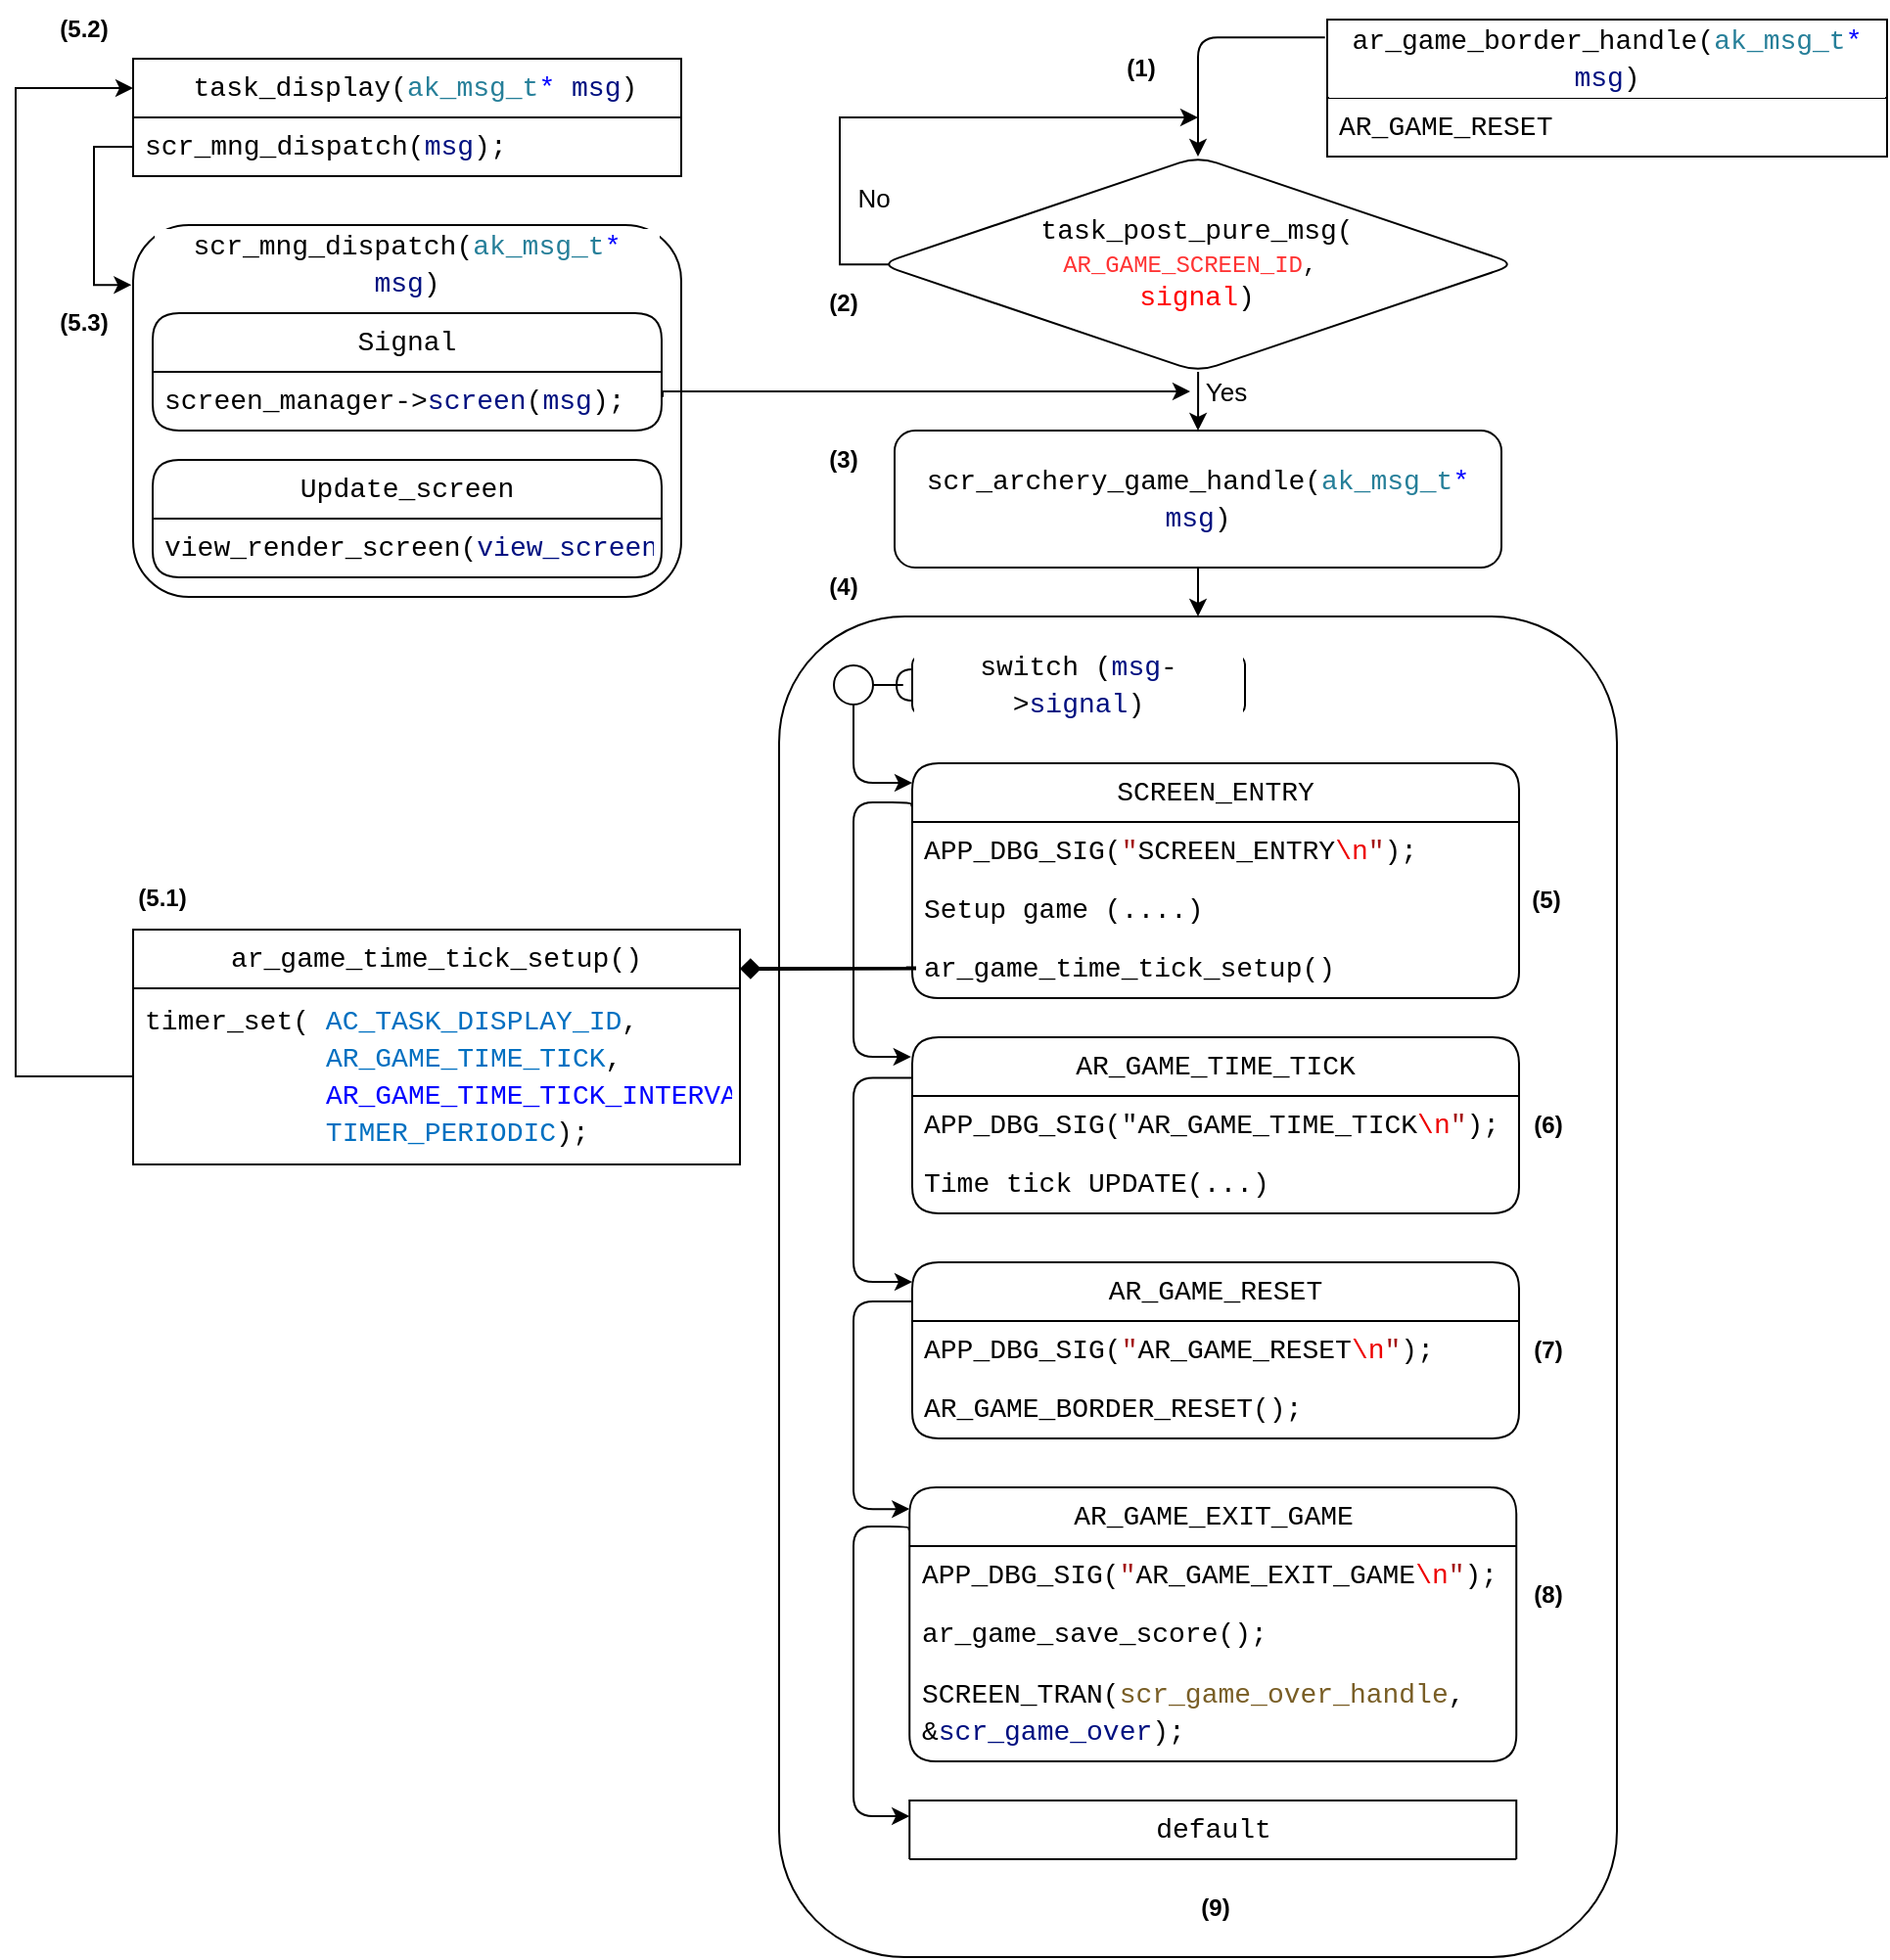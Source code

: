 <mxfile version="21.6.8" type="github">
  <diagram id="C5RBs43oDa-KdzZeNtuy" name="Page-1">
    <mxGraphModel dx="1963" dy="594" grid="1" gridSize="10" guides="1" tooltips="1" connect="1" arrows="1" fold="1" page="1" pageScale="1" pageWidth="827" pageHeight="1169" math="0" shadow="0">
      <root>
        <mxCell id="WIyWlLk6GJQsqaUBKTNV-0" />
        <mxCell id="WIyWlLk6GJQsqaUBKTNV-1" parent="WIyWlLk6GJQsqaUBKTNV-0" />
        <mxCell id="cA05hvII73FCKz61_uem-52" value="" style="edgeStyle=orthogonalEdgeStyle;rounded=1;orthogonalLoop=1;jettySize=auto;html=1;" parent="WIyWlLk6GJQsqaUBKTNV-1" source="cA05hvII73FCKz61_uem-53" target="cA05hvII73FCKz61_uem-54" edge="1">
          <mxGeometry relative="1" as="geometry" />
        </mxCell>
        <mxCell id="cA05hvII73FCKz61_uem-53" value="&lt;div style=&quot;background-color: rgb(255, 255, 255); font-family: Consolas, &amp;quot;Courier New&amp;quot;, monospace; font-size: 14px; line-height: 19px;&quot;&gt;scr_archery_game_handle(&lt;span style=&quot;color: #267f99;&quot;&gt;ak_msg_t&lt;/span&gt;&lt;span style=&quot;color: #0000ff;&quot;&gt;*&lt;/span&gt; &lt;span style=&quot;color: #001080;&quot;&gt;msg&lt;/span&gt;)&lt;/div&gt;" style="rounded=1;whiteSpace=wrap;html=1;fontSize=12;glass=0;strokeWidth=1;shadow=0;" parent="WIyWlLk6GJQsqaUBKTNV-1" vertex="1">
          <mxGeometry x="129" y="360" width="310" height="70" as="geometry" />
        </mxCell>
        <mxCell id="cA05hvII73FCKz61_uem-54" value="" style="rounded=1;whiteSpace=wrap;html=1;fontSize=12;glass=0;strokeWidth=1;shadow=0;" parent="WIyWlLk6GJQsqaUBKTNV-1" vertex="1">
          <mxGeometry x="70" y="455" width="428" height="685" as="geometry" />
        </mxCell>
        <mxCell id="cA05hvII73FCKz61_uem-55" value="" style="edgeStyle=orthogonalEdgeStyle;rounded=1;orthogonalLoop=1;jettySize=auto;html=1;exitX=-0.001;exitY=0.184;exitDx=0;exitDy=0;exitPerimeter=0;entryX=-0.002;entryY=0.118;entryDx=0;entryDy=0;entryPerimeter=0;" parent="WIyWlLk6GJQsqaUBKTNV-1" source="cA05hvII73FCKz61_uem-56" target="cA05hvII73FCKz61_uem-59" edge="1">
          <mxGeometry relative="1" as="geometry">
            <mxPoint x="128" y="710" as="targetPoint" />
            <Array as="points">
              <mxPoint x="138" y="550" />
              <mxPoint x="108" y="550" />
              <mxPoint x="108" y="680" />
              <mxPoint x="137" y="680" />
            </Array>
          </mxGeometry>
        </mxCell>
        <mxCell id="cA05hvII73FCKz61_uem-131" value="" style="edgeStyle=orthogonalEdgeStyle;rounded=0;orthogonalLoop=1;jettySize=auto;html=1;exitX=-0.01;exitY=0.49;exitDx=0;exitDy=0;exitPerimeter=0;strokeWidth=2;endArrow=diamond;endFill=1;" parent="WIyWlLk6GJQsqaUBKTNV-1" source="cA05hvII73FCKz61_uem-58" edge="1">
          <mxGeometry relative="1" as="geometry">
            <mxPoint x="183.1" y="634.25" as="sourcePoint" />
            <mxPoint x="50" y="635" as="targetPoint" />
            <Array as="points">
              <mxPoint x="140" y="635" />
            </Array>
          </mxGeometry>
        </mxCell>
        <mxCell id="cA05hvII73FCKz61_uem-56" value="&lt;div style=&quot;background-color: rgb(255, 255, 255); font-family: Consolas, &amp;quot;Courier New&amp;quot;, monospace; font-size: 14px; line-height: 19px;&quot;&gt;&lt;div style=&quot;line-height: 19px;&quot;&gt;&lt;div style=&quot;line-height: 19px;&quot;&gt;&lt;div style=&quot;line-height: 19px;&quot;&gt;&lt;div style=&quot;line-height: 19px;&quot;&gt;SCREEN_ENTRY&lt;/div&gt;&lt;/div&gt;&lt;/div&gt;&lt;/div&gt;&lt;/div&gt;" style="swimlane;fontStyle=0;childLayout=stackLayout;horizontal=1;startSize=30;horizontalStack=0;resizeParent=1;resizeParentMax=0;resizeLast=0;collapsible=1;marginBottom=0;whiteSpace=wrap;html=1;rounded=1;" parent="WIyWlLk6GJQsqaUBKTNV-1" vertex="1">
          <mxGeometry x="138" y="530" width="310" height="120" as="geometry" />
        </mxCell>
        <mxCell id="cA05hvII73FCKz61_uem-57" value="&lt;div style=&quot;background-color: rgb(255, 255, 255); font-family: Consolas, &amp;quot;Courier New&amp;quot;, monospace; font-size: 14px; line-height: 19px;&quot;&gt;&lt;div style=&quot;line-height: 19px;&quot;&gt;&lt;div style=&quot;line-height: 19px;&quot;&gt;APP_DBG_SIG(&lt;span style=&quot;color: #a31515;&quot;&gt;&quot;&lt;/span&gt;SCREEN_ENTRY&lt;span style=&quot;color: rgb(238, 0, 0);&quot;&gt;\n&lt;/span&gt;&lt;span style=&quot;color: rgb(163, 21, 21);&quot;&gt;&quot;&lt;/span&gt;);&lt;br&gt;&lt;/div&gt;&lt;/div&gt;&lt;/div&gt;" style="text;strokeColor=none;fillColor=none;align=left;verticalAlign=middle;spacingLeft=4;spacingRight=4;overflow=hidden;points=[[0,0.5],[1,0.5]];portConstraint=eastwest;rotatable=0;whiteSpace=wrap;html=1;rounded=1;" parent="cA05hvII73FCKz61_uem-56" vertex="1">
          <mxGeometry y="30" width="310" height="30" as="geometry" />
        </mxCell>
        <mxCell id="cA05hvII73FCKz61_uem-104" value="&lt;div style=&quot;background-color: rgb(255, 255, 255); font-family: Consolas, &amp;quot;Courier New&amp;quot;, monospace; font-size: 14px; line-height: 19px;&quot;&gt;&lt;div style=&quot;line-height: 19px;&quot;&gt;&lt;div style=&quot;line-height: 19px;&quot;&gt;&lt;div style=&quot;line-height: 19px;&quot;&gt;&lt;div style=&quot;line-height: 19px;&quot;&gt;&lt;div style=&quot;line-height: 19px;&quot;&gt;Setup game (....)&lt;/div&gt;&lt;/div&gt;&lt;/div&gt;&lt;/div&gt;&lt;/div&gt;&lt;/div&gt;" style="text;strokeColor=none;fillColor=none;align=left;verticalAlign=middle;spacingLeft=4;spacingRight=4;overflow=hidden;points=[[0,0.5],[1,0.5]];portConstraint=eastwest;rotatable=0;whiteSpace=wrap;html=1;rounded=1;" parent="cA05hvII73FCKz61_uem-56" vertex="1">
          <mxGeometry y="60" width="310" height="30" as="geometry" />
        </mxCell>
        <mxCell id="cA05hvII73FCKz61_uem-58" value="&lt;div style=&quot;background-color: rgb(255, 255, 255); font-family: Consolas, &amp;quot;Courier New&amp;quot;, monospace; font-size: 14px; line-height: 19px;&quot;&gt;&lt;div style=&quot;line-height: 19px;&quot;&gt;&lt;div style=&quot;line-height: 19px;&quot;&gt;&lt;div style=&quot;line-height: 19px;&quot;&gt;&lt;div style=&quot;line-height: 19px;&quot;&gt;&lt;div style=&quot;line-height: 19px;&quot;&gt;&lt;div style=&quot;line-height: 19px;&quot;&gt;ar_game_time_tick_setup()&lt;/div&gt;&lt;/div&gt;&lt;/div&gt;&lt;/div&gt;&lt;/div&gt;&lt;/div&gt;&lt;/div&gt;" style="text;strokeColor=none;fillColor=none;align=left;verticalAlign=middle;spacingLeft=4;spacingRight=4;overflow=hidden;points=[[0,0.5],[1,0.5]];portConstraint=eastwest;rotatable=0;whiteSpace=wrap;html=1;rounded=1;" parent="cA05hvII73FCKz61_uem-56" vertex="1">
          <mxGeometry y="90" width="310" height="30" as="geometry" />
        </mxCell>
        <mxCell id="cA05hvII73FCKz61_uem-59" value="&lt;div style=&quot;background-color: rgb(255, 255, 255); font-family: Consolas, &amp;quot;Courier New&amp;quot;, monospace; font-size: 14px; line-height: 19px;&quot;&gt;&lt;div style=&quot;line-height: 19px;&quot;&gt;&lt;div style=&quot;line-height: 19px;&quot;&gt;&lt;div style=&quot;line-height: 19px;&quot;&gt;&lt;div style=&quot;line-height: 19px;&quot;&gt;AR_GAME_TIME_TICK&lt;/div&gt;&lt;/div&gt;&lt;/div&gt;&lt;/div&gt;&lt;/div&gt;" style="swimlane;fontStyle=0;childLayout=stackLayout;horizontal=1;startSize=30;horizontalStack=0;resizeParent=1;resizeParentMax=0;resizeLast=0;collapsible=1;marginBottom=0;whiteSpace=wrap;html=1;rounded=1;" parent="WIyWlLk6GJQsqaUBKTNV-1" vertex="1">
          <mxGeometry x="138" y="670" width="310" height="90" as="geometry" />
        </mxCell>
        <mxCell id="cA05hvII73FCKz61_uem-60" value="&lt;div style=&quot;background-color: rgb(255, 255, 255); font-family: Consolas, &amp;quot;Courier New&amp;quot;, monospace; font-size: 14px; line-height: 19px;&quot;&gt;&lt;div style=&quot;line-height: 19px;&quot;&gt;&lt;div style=&quot;line-height: 19px;&quot;&gt;&lt;div style=&quot;line-height: 19px;&quot;&gt;APP_DBG_SIG(&quot;AR_GAME_TIME_TICK&lt;span style=&quot;border-color: var(--border-color); color: rgb(238, 0, 0);&quot;&gt;\n&lt;/span&gt;&lt;span style=&quot;border-color: var(--border-color); color: rgb(163, 21, 21);&quot;&gt;&quot;&lt;/span&gt;);&lt;br&gt;&lt;/div&gt;&lt;/div&gt;&lt;/div&gt;&lt;/div&gt;" style="text;strokeColor=none;fillColor=none;align=left;verticalAlign=middle;spacingLeft=4;spacingRight=4;overflow=hidden;points=[[0,0.5],[1,0.5]];portConstraint=eastwest;rotatable=0;whiteSpace=wrap;html=1;rounded=1;" parent="cA05hvII73FCKz61_uem-59" vertex="1">
          <mxGeometry y="30" width="310" height="30" as="geometry" />
        </mxCell>
        <mxCell id="cA05hvII73FCKz61_uem-61" value="&lt;div style=&quot;background-color: rgb(255, 255, 255); font-family: Consolas, &amp;quot;Courier New&amp;quot;, monospace; font-size: 14px; line-height: 19px;&quot;&gt;&lt;div style=&quot;line-height: 19px;&quot;&gt;&lt;div style=&quot;line-height: 19px;&quot;&gt;&lt;div style=&quot;line-height: 19px;&quot;&gt;&lt;div style=&quot;line-height: 19px;&quot;&gt;&lt;div style=&quot;line-height: 19px;&quot;&gt;&lt;div style=&quot;line-height: 19px;&quot;&gt;Time tick UPDATE(...)&lt;/div&gt;&lt;/div&gt;&lt;/div&gt;&lt;/div&gt;&lt;/div&gt;&lt;/div&gt;&lt;/div&gt;" style="text;strokeColor=none;fillColor=none;align=left;verticalAlign=middle;spacingLeft=4;spacingRight=4;overflow=hidden;points=[[0,0.5],[1,0.5]];portConstraint=eastwest;rotatable=0;whiteSpace=wrap;html=1;rounded=1;" parent="cA05hvII73FCKz61_uem-59" vertex="1">
          <mxGeometry y="60" width="310" height="30" as="geometry" />
        </mxCell>
        <mxCell id="cA05hvII73FCKz61_uem-62" value="&lt;div style=&quot;background-color: rgb(255, 255, 255); font-family: Consolas, &amp;quot;Courier New&amp;quot;, monospace; font-size: 14px; line-height: 19px;&quot;&gt;&lt;div style=&quot;line-height: 19px;&quot;&gt;&lt;div style=&quot;line-height: 19px;&quot;&gt;&lt;div style=&quot;line-height: 19px;&quot;&gt;&lt;div style=&quot;line-height: 19px;&quot;&gt;&lt;div style=&quot;line-height: 19px;&quot;&gt;&lt;div style=&quot;line-height: 19px;&quot;&gt;AR_GAME_RESET&lt;/div&gt;&lt;/div&gt;&lt;/div&gt;&lt;/div&gt;&lt;/div&gt;&lt;/div&gt;&lt;/div&gt;" style="swimlane;fontStyle=0;childLayout=stackLayout;horizontal=1;startSize=30;horizontalStack=0;resizeParent=1;resizeParentMax=0;resizeLast=0;collapsible=1;marginBottom=0;whiteSpace=wrap;html=1;rounded=1;" parent="WIyWlLk6GJQsqaUBKTNV-1" vertex="1">
          <mxGeometry x="138" y="785" width="310" height="90" as="geometry" />
        </mxCell>
        <mxCell id="cA05hvII73FCKz61_uem-63" value="&lt;div style=&quot;background-color: rgb(255, 255, 255); font-family: Consolas, &amp;quot;Courier New&amp;quot;, monospace; font-size: 14px; line-height: 19px;&quot;&gt;&lt;div style=&quot;line-height: 19px;&quot;&gt;&lt;div style=&quot;line-height: 19px;&quot;&gt;&lt;div style=&quot;line-height: 19px;&quot;&gt;APP_DBG_SIG(&lt;span style=&quot;color: #a31515;&quot;&gt;&quot;&lt;/span&gt;AR_GAME_RESET&lt;span style=&quot;color: rgb(238, 0, 0);&quot;&gt;\n&lt;/span&gt;&lt;span style=&quot;color: rgb(163, 21, 21);&quot;&gt;&quot;&lt;/span&gt;);&lt;br&gt;&lt;/div&gt;&lt;/div&gt;&lt;/div&gt;&lt;/div&gt;" style="text;strokeColor=none;fillColor=none;align=left;verticalAlign=middle;spacingLeft=4;spacingRight=4;overflow=hidden;points=[[0,0.5],[1,0.5]];portConstraint=eastwest;rotatable=0;whiteSpace=wrap;html=1;rounded=1;" parent="cA05hvII73FCKz61_uem-62" vertex="1">
          <mxGeometry y="30" width="310" height="30" as="geometry" />
        </mxCell>
        <mxCell id="cA05hvII73FCKz61_uem-64" value="&lt;div style=&quot;background-color: rgb(255, 255, 255); font-family: Consolas, &amp;quot;Courier New&amp;quot;, monospace; font-size: 14px; line-height: 19px;&quot;&gt;&lt;div style=&quot;line-height: 19px;&quot;&gt;&lt;div style=&quot;line-height: 19px;&quot;&gt;&lt;div style=&quot;line-height: 19px;&quot;&gt;&lt;div style=&quot;line-height: 19px;&quot;&gt;AR_GAME_BORDER_RESET();&lt;/div&gt;&lt;/div&gt;&lt;/div&gt;&lt;/div&gt;&lt;/div&gt;" style="text;strokeColor=none;fillColor=none;align=left;verticalAlign=middle;spacingLeft=4;spacingRight=4;overflow=hidden;points=[[0,0.5],[1,0.5]];portConstraint=eastwest;rotatable=0;whiteSpace=wrap;html=1;rounded=1;" parent="cA05hvII73FCKz61_uem-62" vertex="1">
          <mxGeometry y="60" width="310" height="30" as="geometry" />
        </mxCell>
        <mxCell id="cA05hvII73FCKz61_uem-65" value="&lt;div style=&quot;background-color: rgb(255, 255, 255); font-family: Consolas, &amp;quot;Courier New&amp;quot;, monospace; font-size: 14px; line-height: 19px;&quot;&gt;&lt;div style=&quot;line-height: 19px;&quot;&gt;&lt;div style=&quot;line-height: 19px;&quot;&gt;&lt;div style=&quot;line-height: 19px;&quot;&gt;&lt;div style=&quot;line-height: 19px;&quot;&gt;&lt;div style=&quot;line-height: 19px;&quot;&gt;AR_GAME_EXIT_GAME&lt;/div&gt;&lt;/div&gt;&lt;/div&gt;&lt;/div&gt;&lt;/div&gt;&lt;/div&gt;" style="swimlane;fontStyle=0;childLayout=stackLayout;horizontal=1;startSize=30;horizontalStack=0;resizeParent=1;resizeParentMax=0;resizeLast=0;collapsible=1;marginBottom=0;whiteSpace=wrap;html=1;rounded=1;" parent="WIyWlLk6GJQsqaUBKTNV-1" vertex="1">
          <mxGeometry x="136.62" y="900" width="310" height="140" as="geometry" />
        </mxCell>
        <mxCell id="cA05hvII73FCKz61_uem-66" value="&lt;div style=&quot;background-color: rgb(255, 255, 255); font-family: Consolas, &amp;quot;Courier New&amp;quot;, monospace; font-size: 14px; line-height: 19px;&quot;&gt;&lt;div style=&quot;line-height: 19px;&quot;&gt;&lt;div style=&quot;line-height: 19px;&quot;&gt;APP_DBG_SIG(&lt;span style=&quot;color: #a31515;&quot;&gt;&quot;&lt;/span&gt;AR_GAME_EXIT_GAME&lt;span style=&quot;color: rgb(238, 0, 0);&quot;&gt;\n&lt;/span&gt;&lt;span style=&quot;color: rgb(163, 21, 21);&quot;&gt;&quot;&lt;/span&gt;);&lt;br&gt;&lt;/div&gt;&lt;/div&gt;&lt;/div&gt;" style="text;strokeColor=none;fillColor=none;align=left;verticalAlign=middle;spacingLeft=4;spacingRight=4;overflow=hidden;points=[[0,0.5],[1,0.5]];portConstraint=eastwest;rotatable=0;whiteSpace=wrap;html=1;rounded=1;" parent="cA05hvII73FCKz61_uem-65" vertex="1">
          <mxGeometry y="30" width="310" height="30" as="geometry" />
        </mxCell>
        <mxCell id="cA05hvII73FCKz61_uem-105" value="&lt;div style=&quot;background-color: rgb(255, 255, 255); font-family: Consolas, &amp;quot;Courier New&amp;quot;, monospace; font-size: 14px; line-height: 19px;&quot;&gt;&lt;div style=&quot;line-height: 19px;&quot;&gt;&lt;div style=&quot;line-height: 19px;&quot;&gt;&lt;div style=&quot;line-height: 19px;&quot;&gt;&lt;div style=&quot;line-height: 19px;&quot;&gt;&lt;div style=&quot;line-height: 19px;&quot;&gt;ar_game_save_score();&lt;/div&gt;&lt;/div&gt;&lt;/div&gt;&lt;/div&gt;&lt;/div&gt;&lt;/div&gt;" style="text;strokeColor=none;fillColor=none;align=left;verticalAlign=middle;spacingLeft=4;spacingRight=4;overflow=hidden;points=[[0,0.5],[1,0.5]];portConstraint=eastwest;rotatable=0;whiteSpace=wrap;html=1;rounded=1;" parent="cA05hvII73FCKz61_uem-65" vertex="1">
          <mxGeometry y="60" width="310" height="30" as="geometry" />
        </mxCell>
        <mxCell id="cA05hvII73FCKz61_uem-67" value="&lt;div style=&quot;background-color: rgb(255, 255, 255); font-family: Consolas, &amp;quot;Courier New&amp;quot;, monospace; font-size: 14px; line-height: 19px;&quot;&gt;&lt;div style=&quot;line-height: 19px;&quot;&gt;&lt;div style=&quot;line-height: 19px;&quot;&gt;&lt;div style=&quot;line-height: 19px;&quot;&gt;&lt;div style=&quot;line-height: 19px;&quot;&gt;&lt;div style=&quot;line-height: 19px;&quot;&gt;&lt;div style=&quot;line-height: 19px;&quot;&gt;SCREEN_TRAN(&lt;span style=&quot;color: #795e26;&quot;&gt;scr_game_over_handle&lt;/span&gt;, &amp;amp;&lt;span style=&quot;color: #001080;&quot;&gt;scr_game_over&lt;/span&gt;);&lt;/div&gt;&lt;/div&gt;&lt;/div&gt;&lt;/div&gt;&lt;/div&gt;&lt;/div&gt;&lt;/div&gt;" style="text;strokeColor=none;fillColor=none;align=left;verticalAlign=middle;spacingLeft=4;spacingRight=4;overflow=hidden;points=[[0,0.5],[1,0.5]];portConstraint=eastwest;rotatable=0;whiteSpace=wrap;html=1;rounded=1;" parent="cA05hvII73FCKz61_uem-65" vertex="1">
          <mxGeometry y="90" width="310" height="50" as="geometry" />
        </mxCell>
        <mxCell id="cA05hvII73FCKz61_uem-68" value="" style="edgeStyle=orthogonalEdgeStyle;rounded=1;orthogonalLoop=1;jettySize=auto;html=1;" parent="WIyWlLk6GJQsqaUBKTNV-1" source="cA05hvII73FCKz61_uem-84" target="cA05hvII73FCKz61_uem-53" edge="1">
          <mxGeometry relative="1" as="geometry" />
        </mxCell>
        <mxCell id="cA05hvII73FCKz61_uem-69" value="&lt;font style=&quot;font-size: 13px;&quot;&gt;Yes&lt;/font&gt;" style="edgeLabel;html=1;align=center;verticalAlign=middle;resizable=0;points=[];rounded=1;" parent="cA05hvII73FCKz61_uem-68" vertex="1" connectable="0">
          <mxGeometry x="-0.072" y="1" relative="1" as="geometry">
            <mxPoint x="13" y="-4" as="offset" />
          </mxGeometry>
        </mxCell>
        <mxCell id="cA05hvII73FCKz61_uem-70" value="" style="edgeStyle=orthogonalEdgeStyle;rounded=1;orthogonalLoop=1;jettySize=auto;html=1;endArrow=halfCircle;endFill=0;" parent="WIyWlLk6GJQsqaUBKTNV-1" source="cA05hvII73FCKz61_uem-72" target="cA05hvII73FCKz61_uem-73" edge="1">
          <mxGeometry relative="1" as="geometry" />
        </mxCell>
        <mxCell id="cA05hvII73FCKz61_uem-71" value="" style="edgeStyle=orthogonalEdgeStyle;rounded=1;orthogonalLoop=1;jettySize=auto;html=1;entryX=0;entryY=0.09;entryDx=0;entryDy=0;entryPerimeter=0;" parent="WIyWlLk6GJQsqaUBKTNV-1" source="cA05hvII73FCKz61_uem-72" target="cA05hvII73FCKz61_uem-56" edge="1">
          <mxGeometry relative="1" as="geometry">
            <mxPoint x="138" y="550" as="targetPoint" />
            <Array as="points">
              <mxPoint x="108" y="540" />
              <mxPoint x="138" y="540" />
            </Array>
          </mxGeometry>
        </mxCell>
        <mxCell id="cA05hvII73FCKz61_uem-72" value="" style="ellipse;whiteSpace=wrap;html=1;rounded=1;" parent="WIyWlLk6GJQsqaUBKTNV-1" vertex="1">
          <mxGeometry x="98" y="480" width="20" height="20" as="geometry" />
        </mxCell>
        <mxCell id="cA05hvII73FCKz61_uem-73" value="&lt;div style=&quot;background-color: rgb(255, 255, 255); font-family: Consolas, &amp;quot;Courier New&amp;quot;, monospace; font-size: 14px; line-height: 19px;&quot;&gt;switch (&lt;span style=&quot;color: #001080;&quot;&gt;msg&lt;/span&gt;-&amp;gt;&lt;font color=&quot;#001080&quot;&gt;signal&lt;/font&gt;)&lt;/div&gt;" style="whiteSpace=wrap;html=1;rounded=1;" parent="WIyWlLk6GJQsqaUBKTNV-1" vertex="1">
          <mxGeometry x="138" y="475" width="170" height="30" as="geometry" />
        </mxCell>
        <mxCell id="cA05hvII73FCKz61_uem-74" value="" style="edgeStyle=orthogonalEdgeStyle;rounded=1;orthogonalLoop=1;jettySize=auto;html=1;entryX=0;entryY=0.116;entryDx=0;entryDy=0;entryPerimeter=0;exitX=0;exitY=0.231;exitDx=0;exitDy=0;exitPerimeter=0;" parent="WIyWlLk6GJQsqaUBKTNV-1" source="cA05hvII73FCKz61_uem-59" target="cA05hvII73FCKz61_uem-62" edge="1">
          <mxGeometry relative="1" as="geometry">
            <mxPoint x="138" y="675" as="sourcePoint" />
            <mxPoint x="118" y="780" as="targetPoint" />
            <Array as="points">
              <mxPoint x="108" y="691" />
              <mxPoint x="108" y="795" />
              <mxPoint x="138" y="795" />
            </Array>
          </mxGeometry>
        </mxCell>
        <mxCell id="cA05hvII73FCKz61_uem-75" value="" style="edgeStyle=orthogonalEdgeStyle;rounded=1;orthogonalLoop=1;jettySize=auto;html=1;entryX=0;entryY=0.079;entryDx=0;entryDy=0;entryPerimeter=0;exitX=0;exitY=0.222;exitDx=0;exitDy=0;exitPerimeter=0;" parent="WIyWlLk6GJQsqaUBKTNV-1" source="cA05hvII73FCKz61_uem-62" target="cA05hvII73FCKz61_uem-65" edge="1">
          <mxGeometry relative="1" as="geometry">
            <mxPoint x="128" y="790" as="sourcePoint" />
            <mxPoint x="137" y="849.5" as="targetPoint" />
            <Array as="points">
              <mxPoint x="108" y="805" />
              <mxPoint x="108" y="911" />
            </Array>
          </mxGeometry>
        </mxCell>
        <mxCell id="cA05hvII73FCKz61_uem-76" value="" style="edgeStyle=orthogonalEdgeStyle;rounded=1;orthogonalLoop=1;jettySize=auto;html=1;entryX=0;entryY=0.25;entryDx=0;entryDy=0;exitX=-0.001;exitY=0.156;exitDx=0;exitDy=0;exitPerimeter=0;" parent="WIyWlLk6GJQsqaUBKTNV-1" source="cA05hvII73FCKz61_uem-65" target="cA05hvII73FCKz61_uem-78" edge="1">
          <mxGeometry relative="1" as="geometry">
            <mxPoint x="128" y="890" as="sourcePoint" />
            <mxPoint x="136.62" y="990.94" as="targetPoint" />
            <Array as="points">
              <mxPoint x="136" y="920" />
              <mxPoint x="108" y="920" />
              <mxPoint x="108" y="1068" />
              <mxPoint x="137" y="1068" />
            </Array>
          </mxGeometry>
        </mxCell>
        <mxCell id="cA05hvII73FCKz61_uem-78" value="&lt;div style=&quot;background-color: rgb(255, 255, 255); font-family: Consolas, &amp;quot;Courier New&amp;quot;, monospace; font-size: 14px; line-height: 19px;&quot;&gt;&lt;div style=&quot;line-height: 19px;&quot;&gt;&lt;div style=&quot;line-height: 19px;&quot;&gt;&lt;div style=&quot;line-height: 19px;&quot;&gt;&lt;div style=&quot;line-height: 19px;&quot;&gt;default&lt;/div&gt;&lt;/div&gt;&lt;/div&gt;&lt;/div&gt;&lt;/div&gt;" style="swimlane;fontStyle=0;childLayout=stackLayout;horizontal=1;startSize=30;horizontalStack=0;resizeParent=1;resizeParentMax=0;resizeLast=0;collapsible=1;marginBottom=0;whiteSpace=wrap;html=1;rounded=1;" parent="WIyWlLk6GJQsqaUBKTNV-1" vertex="1">
          <mxGeometry x="136.62" y="1060" width="310" height="30" as="geometry" />
        </mxCell>
        <mxCell id="cA05hvII73FCKz61_uem-79" value="" style="edgeStyle=orthogonalEdgeStyle;rounded=1;orthogonalLoop=1;jettySize=auto;html=1;entryX=0.5;entryY=0;entryDx=0;entryDy=0;exitX=-0.004;exitY=0.13;exitDx=0;exitDy=0;exitPerimeter=0;" parent="WIyWlLk6GJQsqaUBKTNV-1" source="cA05hvII73FCKz61_uem-92" target="cA05hvII73FCKz61_uem-84" edge="1">
          <mxGeometry relative="1" as="geometry">
            <mxPoint x="284" y="230" as="targetPoint" />
            <Array as="points">
              <mxPoint x="284" y="159" />
            </Array>
            <mxPoint x="352.0" y="180" as="sourcePoint" />
          </mxGeometry>
        </mxCell>
        <mxCell id="3c9f7oqoety0yN0EDNQy-0" value="" style="edgeStyle=orthogonalEdgeStyle;rounded=0;orthogonalLoop=1;jettySize=auto;html=1;exitX=0.016;exitY=0.501;exitDx=0;exitDy=0;exitPerimeter=0;" edge="1" parent="WIyWlLk6GJQsqaUBKTNV-1" source="cA05hvII73FCKz61_uem-84">
          <mxGeometry relative="1" as="geometry">
            <mxPoint x="284" y="200" as="targetPoint" />
            <Array as="points">
              <mxPoint x="101" y="275" />
              <mxPoint x="101" y="200" />
            </Array>
          </mxGeometry>
        </mxCell>
        <mxCell id="3c9f7oqoety0yN0EDNQy-1" value="&lt;font style=&quot;font-size: 13px;&quot;&gt;No&lt;/font&gt;" style="edgeLabel;html=1;align=center;verticalAlign=middle;resizable=0;points=[];" vertex="1" connectable="0" parent="3c9f7oqoety0yN0EDNQy-0">
          <mxGeometry x="-0.578" y="-1" relative="1" as="geometry">
            <mxPoint x="16" as="offset" />
          </mxGeometry>
        </mxCell>
        <mxCell id="cA05hvII73FCKz61_uem-84" value="&lt;div style=&quot;background-color: rgb(255, 255, 255); font-family: Consolas, &amp;quot;Courier New&amp;quot;, monospace; font-size: 14px; line-height: 19px;&quot;&gt;task_post_pure_msg(&lt;/div&gt;&lt;span style=&quot;background-color: rgb(255, 255, 255);&quot;&gt;&lt;font face=&quot;Consolas, Courier New, monospace&quot;&gt;&lt;font color=&quot;#ff3333&quot;&gt;AR_GAME_SCREEN_ID&lt;/font&gt;,&amp;nbsp;&lt;/font&gt;&lt;/span&gt;&lt;font face=&quot;Consolas, Courier New, monospace&quot; color=&quot;#ff3333&quot;&gt;&lt;br&gt;&lt;/font&gt;&lt;div style=&quot;background-color: rgb(255, 255, 255); font-family: Consolas, &amp;quot;Courier New&amp;quot;, monospace; font-size: 14px; line-height: 19px;&quot;&gt;&lt;font color=&quot;#ff0000&quot;&gt;signal&lt;/font&gt;)&lt;/div&gt;" style="rhombus;whiteSpace=wrap;html=1;rounded=1;" parent="WIyWlLk6GJQsqaUBKTNV-1" vertex="1">
          <mxGeometry x="121.37" y="220" width="325.25" height="110" as="geometry" />
        </mxCell>
        <mxCell id="cA05hvII73FCKz61_uem-86" value="&lt;b&gt;(1)&lt;/b&gt;" style="text;html=1;strokeColor=none;fillColor=none;align=center;verticalAlign=middle;whiteSpace=wrap;rounded=0;" parent="WIyWlLk6GJQsqaUBKTNV-1" vertex="1">
          <mxGeometry x="240" y="160" width="30" height="30" as="geometry" />
        </mxCell>
        <mxCell id="cA05hvII73FCKz61_uem-87" value="&lt;b&gt;(5)&lt;/b&gt;" style="text;html=1;strokeColor=none;fillColor=none;align=center;verticalAlign=middle;whiteSpace=wrap;rounded=0;" parent="WIyWlLk6GJQsqaUBKTNV-1" vertex="1">
          <mxGeometry x="446.62" y="585" width="30" height="30" as="geometry" />
        </mxCell>
        <mxCell id="cA05hvII73FCKz61_uem-88" value="&lt;b&gt;(6)&lt;/b&gt;" style="text;html=1;strokeColor=none;fillColor=none;align=center;verticalAlign=middle;whiteSpace=wrap;rounded=0;" parent="WIyWlLk6GJQsqaUBKTNV-1" vertex="1">
          <mxGeometry x="448" y="695" width="30" height="40" as="geometry" />
        </mxCell>
        <mxCell id="cA05hvII73FCKz61_uem-89" value="&lt;b&gt;(7)&lt;/b&gt;" style="text;html=1;strokeColor=none;fillColor=none;align=center;verticalAlign=middle;whiteSpace=wrap;rounded=0;" parent="WIyWlLk6GJQsqaUBKTNV-1" vertex="1">
          <mxGeometry x="448" y="815" width="30" height="30" as="geometry" />
        </mxCell>
        <mxCell id="cA05hvII73FCKz61_uem-91" value="&lt;b&gt;(8)&lt;/b&gt;" style="text;html=1;strokeColor=none;fillColor=none;align=center;verticalAlign=middle;whiteSpace=wrap;rounded=0;" parent="WIyWlLk6GJQsqaUBKTNV-1" vertex="1">
          <mxGeometry x="448" y="940" width="30" height="30" as="geometry" />
        </mxCell>
        <mxCell id="cA05hvII73FCKz61_uem-92" value="&lt;div style=&quot;background-color: rgb(255, 255, 255); font-family: Consolas, &amp;quot;Courier New&amp;quot;, monospace; font-size: 14px; line-height: 19px;&quot;&gt;ar_game_border_handle(&lt;span style=&quot;color: #267f99;&quot;&gt;ak_msg_t&lt;/span&gt;&lt;span style=&quot;color: #0000ff;&quot;&gt;*&lt;/span&gt; &lt;span style=&quot;color: #001080;&quot;&gt;msg&lt;/span&gt;)&lt;/div&gt;" style="swimlane;fontStyle=0;childLayout=stackLayout;horizontal=1;startSize=40;horizontalStack=0;resizeParent=1;resizeParentMax=0;resizeLast=0;collapsible=1;marginBottom=0;whiteSpace=wrap;html=1;" parent="WIyWlLk6GJQsqaUBKTNV-1" vertex="1">
          <mxGeometry x="350" y="150" width="286" height="70" as="geometry" />
        </mxCell>
        <mxCell id="cA05hvII73FCKz61_uem-94" value="&lt;div style=&quot;background-color: rgb(255, 255, 255); font-family: Consolas, &amp;quot;Courier New&amp;quot;, monospace; font-size: 14px; line-height: 19px;&quot;&gt;&lt;div style=&quot;line-height: 19px;&quot;&gt;&lt;div style=&quot;line-height: 19px;&quot;&gt;&lt;div style=&quot;line-height: 19px;&quot;&gt;AR_GAME_RESET&lt;/div&gt;&lt;/div&gt;&lt;/div&gt;&lt;/div&gt;" style="text;strokeColor=none;fillColor=none;align=left;verticalAlign=middle;spacingLeft=4;spacingRight=4;overflow=hidden;points=[[0,0.5],[1,0.5]];portConstraint=eastwest;rotatable=0;whiteSpace=wrap;html=1;" parent="cA05hvII73FCKz61_uem-92" vertex="1">
          <mxGeometry y="40" width="286" height="30" as="geometry" />
        </mxCell>
        <mxCell id="cA05hvII73FCKz61_uem-97" value="&lt;b&gt;(2)&lt;/b&gt;" style="text;html=1;strokeColor=none;fillColor=none;align=center;verticalAlign=middle;whiteSpace=wrap;rounded=0;" parent="WIyWlLk6GJQsqaUBKTNV-1" vertex="1">
          <mxGeometry x="88" y="280" width="30" height="30" as="geometry" />
        </mxCell>
        <mxCell id="cA05hvII73FCKz61_uem-98" value="&lt;b&gt;(3)&lt;/b&gt;" style="text;html=1;strokeColor=none;fillColor=none;align=center;verticalAlign=middle;whiteSpace=wrap;rounded=0;" parent="WIyWlLk6GJQsqaUBKTNV-1" vertex="1">
          <mxGeometry x="88" y="360" width="30" height="30" as="geometry" />
        </mxCell>
        <mxCell id="cA05hvII73FCKz61_uem-134" value="" style="edgeStyle=orthogonalEdgeStyle;rounded=0;orthogonalLoop=1;jettySize=auto;html=1;entryX=0;entryY=0.25;entryDx=0;entryDy=0;exitX=0;exitY=0.5;exitDx=0;exitDy=0;" parent="WIyWlLk6GJQsqaUBKTNV-1" source="cA05hvII73FCKz61_uem-109" target="cA05hvII73FCKz61_uem-110" edge="1">
          <mxGeometry relative="1" as="geometry">
            <mxPoint x="-331.01" y="648.88" as="sourcePoint" />
            <mxPoint x="-330.08" y="150" as="targetPoint" />
            <Array as="points">
              <mxPoint x="-320" y="690" />
              <mxPoint x="-320" y="185" />
            </Array>
          </mxGeometry>
        </mxCell>
        <mxCell id="cA05hvII73FCKz61_uem-106" value="&lt;div style=&quot;background-color: rgb(255, 255, 255); font-family: Consolas, &amp;quot;Courier New&amp;quot;, monospace; font-size: 14px; line-height: 19px;&quot;&gt;&lt;div style=&quot;line-height: 19px;&quot;&gt;ar_game_time_tick_setup()&lt;/div&gt;&lt;/div&gt;" style="swimlane;fontStyle=0;childLayout=stackLayout;horizontal=1;startSize=30;horizontalStack=0;resizeParent=1;resizeParentMax=0;resizeLast=0;collapsible=1;marginBottom=0;whiteSpace=wrap;html=1;" parent="WIyWlLk6GJQsqaUBKTNV-1" vertex="1">
          <mxGeometry x="-260" y="615" width="310" height="120" as="geometry" />
        </mxCell>
        <mxCell id="cA05hvII73FCKz61_uem-109" value="&lt;div style=&quot;background-color: rgb(255, 255, 255); font-family: Consolas, &amp;quot;Courier New&amp;quot;, monospace; font-size: 14px; line-height: 19px;&quot;&gt;&lt;div&gt;timer_set( &lt;span style=&quot;color: #0070c1;&quot;&gt;AC_TASK_DISPLAY_ID&lt;/span&gt;, &lt;span style=&quot;white-space: pre;&quot;&gt;&#x9;&lt;/span&gt;&amp;nbsp; &lt;span style=&quot;white-space: pre;&quot;&gt;&#x9;&lt;/span&gt;&amp;nbsp; &amp;nbsp;&lt;span style=&quot;color: rgb(0, 112, 193);&quot;&gt;AR_GAME_TIME_TICK&lt;/span&gt;,&amp;nbsp; &amp;nbsp; &amp;nbsp; &amp;nbsp; &amp;nbsp;&amp;nbsp;&lt;span style=&quot;white-space: pre;&quot;&gt;&#x9;&lt;/span&gt;&amp;nbsp;&amp;nbsp;&amp;nbsp;&lt;span style=&quot;color: rgb(0, 0, 255);&quot;&gt;AR_GAME_TIME_TICK_INTERVAL&lt;/span&gt;,&amp;nbsp;&lt;/div&gt;&lt;div&gt;&amp;nbsp; &amp;nbsp; &amp;nbsp; &amp;nbsp; &amp;nbsp; &amp;nbsp;&lt;span style=&quot;color: #0070c1;&quot;&gt;TIMER_PERIODIC&lt;/span&gt;);&lt;/div&gt;&lt;/div&gt;" style="text;strokeColor=none;fillColor=none;align=left;verticalAlign=middle;spacingLeft=4;spacingRight=4;overflow=hidden;points=[[0,0.5],[1,0.5]];portConstraint=eastwest;rotatable=0;whiteSpace=wrap;html=1;" parent="cA05hvII73FCKz61_uem-106" vertex="1">
          <mxGeometry y="30" width="310" height="90" as="geometry" />
        </mxCell>
        <mxCell id="cA05hvII73FCKz61_uem-110" value="&lt;div style=&quot;background-color: rgb(255, 255, 255); font-family: Consolas, &amp;quot;Courier New&amp;quot;, monospace; font-size: 14px; line-height: 19px;&quot;&gt;&lt;div style=&quot;line-height: 19px;&quot;&gt;&amp;nbsp;task_display(&lt;span style=&quot;color: #267f99;&quot;&gt;ak_msg_t&lt;/span&gt;&lt;span style=&quot;color: #0000ff;&quot;&gt;*&lt;/span&gt; &lt;span style=&quot;color: #001080;&quot;&gt;msg&lt;/span&gt;)&lt;/div&gt;&lt;/div&gt;" style="swimlane;fontStyle=0;childLayout=stackLayout;horizontal=1;startSize=30;horizontalStack=0;resizeParent=1;resizeParentMax=0;resizeLast=0;collapsible=1;marginBottom=0;whiteSpace=wrap;html=1;" parent="WIyWlLk6GJQsqaUBKTNV-1" vertex="1">
          <mxGeometry x="-260" y="170" width="280" height="60" as="geometry" />
        </mxCell>
        <mxCell id="cA05hvII73FCKz61_uem-112" value="&lt;div style=&quot;background-color: rgb(255, 255, 255); font-family: Consolas, &amp;quot;Courier New&amp;quot;, monospace; font-size: 14px; line-height: 19px;&quot;&gt;scr_mng_dispatch(&lt;span style=&quot;color: #001080;&quot;&gt;msg&lt;/span&gt;);&lt;/div&gt;" style="text;strokeColor=none;fillColor=none;align=left;verticalAlign=middle;spacingLeft=4;spacingRight=4;overflow=hidden;points=[[0,0.5],[1,0.5]];portConstraint=eastwest;rotatable=0;whiteSpace=wrap;html=1;" parent="cA05hvII73FCKz61_uem-110" vertex="1">
          <mxGeometry y="30" width="280" height="30" as="geometry" />
        </mxCell>
        <mxCell id="cA05hvII73FCKz61_uem-119" value="" style="rounded=1;whiteSpace=wrap;html=1;" parent="WIyWlLk6GJQsqaUBKTNV-1" vertex="1">
          <mxGeometry x="-260" y="255" width="280" height="190" as="geometry" />
        </mxCell>
        <mxCell id="cA05hvII73FCKz61_uem-126" value="" style="edgeStyle=orthogonalEdgeStyle;rounded=0;orthogonalLoop=1;jettySize=auto;html=1;exitX=1.002;exitY=0.43;exitDx=0;exitDy=0;exitPerimeter=0;" parent="WIyWlLk6GJQsqaUBKTNV-1" source="cA05hvII73FCKz61_uem-121" edge="1">
          <mxGeometry relative="1" as="geometry">
            <mxPoint x="280" y="340" as="targetPoint" />
            <Array as="points">
              <mxPoint x="11" y="340" />
            </Array>
          </mxGeometry>
        </mxCell>
        <mxCell id="cA05hvII73FCKz61_uem-120" value="&lt;div style=&quot;background-color: rgb(255, 255, 255); font-family: Consolas, &amp;quot;Courier New&amp;quot;, monospace; font-size: 14px; line-height: 19px;&quot;&gt;&lt;div style=&quot;line-height: 19px;&quot;&gt;&lt;div style=&quot;line-height: 19px;&quot;&gt;&lt;div style=&quot;line-height: 19px;&quot;&gt;&lt;div style=&quot;line-height: 19px;&quot;&gt;Signal&lt;/div&gt;&lt;/div&gt;&lt;/div&gt;&lt;/div&gt;&lt;/div&gt;" style="swimlane;fontStyle=0;childLayout=stackLayout;horizontal=1;startSize=30;horizontalStack=0;resizeParent=1;resizeParentMax=0;resizeLast=0;collapsible=1;marginBottom=0;whiteSpace=wrap;html=1;rounded=1;" parent="WIyWlLk6GJQsqaUBKTNV-1" vertex="1">
          <mxGeometry x="-250" y="300" width="260" height="60" as="geometry" />
        </mxCell>
        <mxCell id="cA05hvII73FCKz61_uem-121" value="&lt;div style=&quot;background-color: rgb(255, 255, 255); font-family: Consolas, &amp;quot;Courier New&amp;quot;, monospace; font-size: 14px; line-height: 19px;&quot;&gt;&lt;div style=&quot;line-height: 19px;&quot;&gt;&lt;div style=&quot;line-height: 19px;&quot;&gt;&lt;div style=&quot;line-height: 19px;&quot;&gt;screen_manager-&amp;gt;&lt;span style=&quot;color: #001080;&quot;&gt;screen&lt;/span&gt;(&lt;span style=&quot;color: #001080;&quot;&gt;msg&lt;/span&gt;);&lt;/div&gt;&lt;/div&gt;&lt;/div&gt;&lt;/div&gt;" style="text;strokeColor=none;fillColor=none;align=left;verticalAlign=middle;spacingLeft=4;spacingRight=4;overflow=hidden;points=[[0,0.5],[1,0.5]];portConstraint=eastwest;rotatable=0;whiteSpace=wrap;html=1;rounded=1;" parent="cA05hvII73FCKz61_uem-120" vertex="1">
          <mxGeometry y="30" width="260" height="30" as="geometry" />
        </mxCell>
        <mxCell id="cA05hvII73FCKz61_uem-124" value="&lt;div style=&quot;background-color: rgb(255, 255, 255); font-family: Consolas, &amp;quot;Courier New&amp;quot;, monospace; font-size: 14px; line-height: 19px;&quot;&gt;&lt;div style=&quot;line-height: 19px;&quot;&gt;&lt;div style=&quot;line-height: 19px;&quot;&gt;&lt;div style=&quot;line-height: 19px;&quot;&gt;&lt;div style=&quot;line-height: 19px;&quot;&gt;Update_screen&lt;/div&gt;&lt;/div&gt;&lt;/div&gt;&lt;/div&gt;&lt;/div&gt;" style="swimlane;fontStyle=0;childLayout=stackLayout;horizontal=1;startSize=30;horizontalStack=0;resizeParent=1;resizeParentMax=0;resizeLast=0;collapsible=1;marginBottom=0;whiteSpace=wrap;html=1;rounded=1;" parent="WIyWlLk6GJQsqaUBKTNV-1" vertex="1">
          <mxGeometry x="-250" y="375" width="260" height="60" as="geometry" />
        </mxCell>
        <mxCell id="cA05hvII73FCKz61_uem-125" value="&lt;div style=&quot;background-color: rgb(255, 255, 255); font-family: Consolas, &amp;quot;Courier New&amp;quot;, monospace; font-size: 14px; line-height: 19px;&quot;&gt;&lt;div style=&quot;line-height: 19px;&quot;&gt;&lt;div style=&quot;line-height: 19px;&quot;&gt;&lt;div style=&quot;line-height: 19px;&quot;&gt;&lt;div style=&quot;line-height: 19px;&quot;&gt;view_render_screen(&lt;span style=&quot;color: #001080;&quot;&gt;view_screen&lt;/span&gt;);&lt;/div&gt;&lt;/div&gt;&lt;/div&gt;&lt;/div&gt;&lt;/div&gt;" style="text;strokeColor=none;fillColor=none;align=left;verticalAlign=middle;spacingLeft=4;spacingRight=4;overflow=hidden;points=[[0,0.5],[1,0.5]];portConstraint=eastwest;rotatable=0;whiteSpace=wrap;html=1;rounded=1;" parent="cA05hvII73FCKz61_uem-124" vertex="1">
          <mxGeometry y="30" width="260" height="30" as="geometry" />
        </mxCell>
        <mxCell id="cA05hvII73FCKz61_uem-127" value="&lt;div style=&quot;background-color: rgb(255, 255, 255); font-family: Consolas, &amp;quot;Courier New&amp;quot;, monospace; font-size: 14px; line-height: 19px;&quot;&gt;scr_mng_dispatch(&lt;span style=&quot;color: #267f99;&quot;&gt;ak_msg_t&lt;/span&gt;&lt;span style=&quot;color: #0000ff;&quot;&gt;*&lt;/span&gt; &lt;span style=&quot;color: #001080;&quot;&gt;msg&lt;/span&gt;)&lt;/div&gt;" style="text;html=1;strokeColor=none;fillColor=none;align=center;verticalAlign=middle;whiteSpace=wrap;rounded=0;" parent="WIyWlLk6GJQsqaUBKTNV-1" vertex="1">
          <mxGeometry x="-250" y="260" width="260" height="30" as="geometry" />
        </mxCell>
        <mxCell id="cA05hvII73FCKz61_uem-135" value="" style="edgeStyle=orthogonalEdgeStyle;rounded=0;orthogonalLoop=1;jettySize=auto;html=1;entryX=-0.003;entryY=0.161;entryDx=0;entryDy=0;exitX=0;exitY=0.5;exitDx=0;exitDy=0;entryPerimeter=0;" parent="WIyWlLk6GJQsqaUBKTNV-1" source="cA05hvII73FCKz61_uem-112" target="cA05hvII73FCKz61_uem-119" edge="1">
          <mxGeometry relative="1" as="geometry">
            <mxPoint x="-300" y="509" as="sourcePoint" />
            <mxPoint x="-299" y="330" as="targetPoint" />
          </mxGeometry>
        </mxCell>
        <mxCell id="N1a4DNPIgkc0JSz6_ZYY-0" value="&lt;b&gt;(4)&lt;/b&gt;" style="text;html=1;strokeColor=none;fillColor=none;align=center;verticalAlign=middle;whiteSpace=wrap;rounded=0;" parent="WIyWlLk6GJQsqaUBKTNV-1" vertex="1">
          <mxGeometry x="88" y="425" width="30" height="30" as="geometry" />
        </mxCell>
        <mxCell id="N1a4DNPIgkc0JSz6_ZYY-1" value="&lt;b&gt;(5.1)&lt;/b&gt;" style="text;html=1;strokeColor=none;fillColor=none;align=center;verticalAlign=middle;whiteSpace=wrap;rounded=0;" parent="WIyWlLk6GJQsqaUBKTNV-1" vertex="1">
          <mxGeometry x="-260" y="584" width="30" height="30" as="geometry" />
        </mxCell>
        <mxCell id="N1a4DNPIgkc0JSz6_ZYY-2" value="&lt;b&gt;(5.2)&lt;/b&gt;" style="text;html=1;strokeColor=none;fillColor=none;align=center;verticalAlign=middle;whiteSpace=wrap;rounded=0;" parent="WIyWlLk6GJQsqaUBKTNV-1" vertex="1">
          <mxGeometry x="-300" y="140" width="30" height="30" as="geometry" />
        </mxCell>
        <mxCell id="N1a4DNPIgkc0JSz6_ZYY-3" value="&lt;b&gt;(5.3)&lt;/b&gt;" style="text;html=1;strokeColor=none;fillColor=none;align=center;verticalAlign=middle;whiteSpace=wrap;rounded=0;" parent="WIyWlLk6GJQsqaUBKTNV-1" vertex="1">
          <mxGeometry x="-300" y="290" width="30" height="30" as="geometry" />
        </mxCell>
        <mxCell id="gTXzU-IxlapoDcIkkTOw-0" value="&lt;b&gt;(9)&lt;/b&gt;" style="text;html=1;strokeColor=none;fillColor=none;align=center;verticalAlign=middle;whiteSpace=wrap;rounded=0;" parent="WIyWlLk6GJQsqaUBKTNV-1" vertex="1">
          <mxGeometry x="278" y="1100" width="30" height="30" as="geometry" />
        </mxCell>
      </root>
    </mxGraphModel>
  </diagram>
</mxfile>
